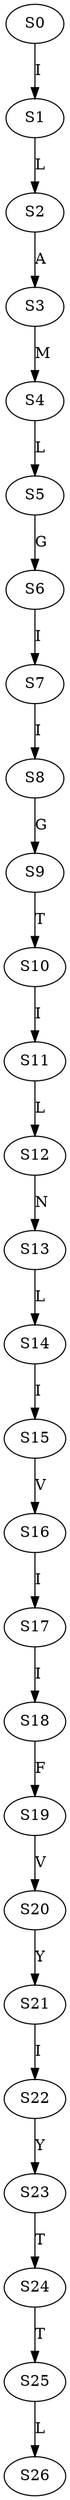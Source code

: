 strict digraph  {
	S0 -> S1 [ label = I ];
	S1 -> S2 [ label = L ];
	S2 -> S3 [ label = A ];
	S3 -> S4 [ label = M ];
	S4 -> S5 [ label = L ];
	S5 -> S6 [ label = G ];
	S6 -> S7 [ label = I ];
	S7 -> S8 [ label = I ];
	S8 -> S9 [ label = G ];
	S9 -> S10 [ label = T ];
	S10 -> S11 [ label = I ];
	S11 -> S12 [ label = L ];
	S12 -> S13 [ label = N ];
	S13 -> S14 [ label = L ];
	S14 -> S15 [ label = I ];
	S15 -> S16 [ label = V ];
	S16 -> S17 [ label = I ];
	S17 -> S18 [ label = I ];
	S18 -> S19 [ label = F ];
	S19 -> S20 [ label = V ];
	S20 -> S21 [ label = Y ];
	S21 -> S22 [ label = I ];
	S22 -> S23 [ label = Y ];
	S23 -> S24 [ label = T ];
	S24 -> S25 [ label = T ];
	S25 -> S26 [ label = L ];
}
